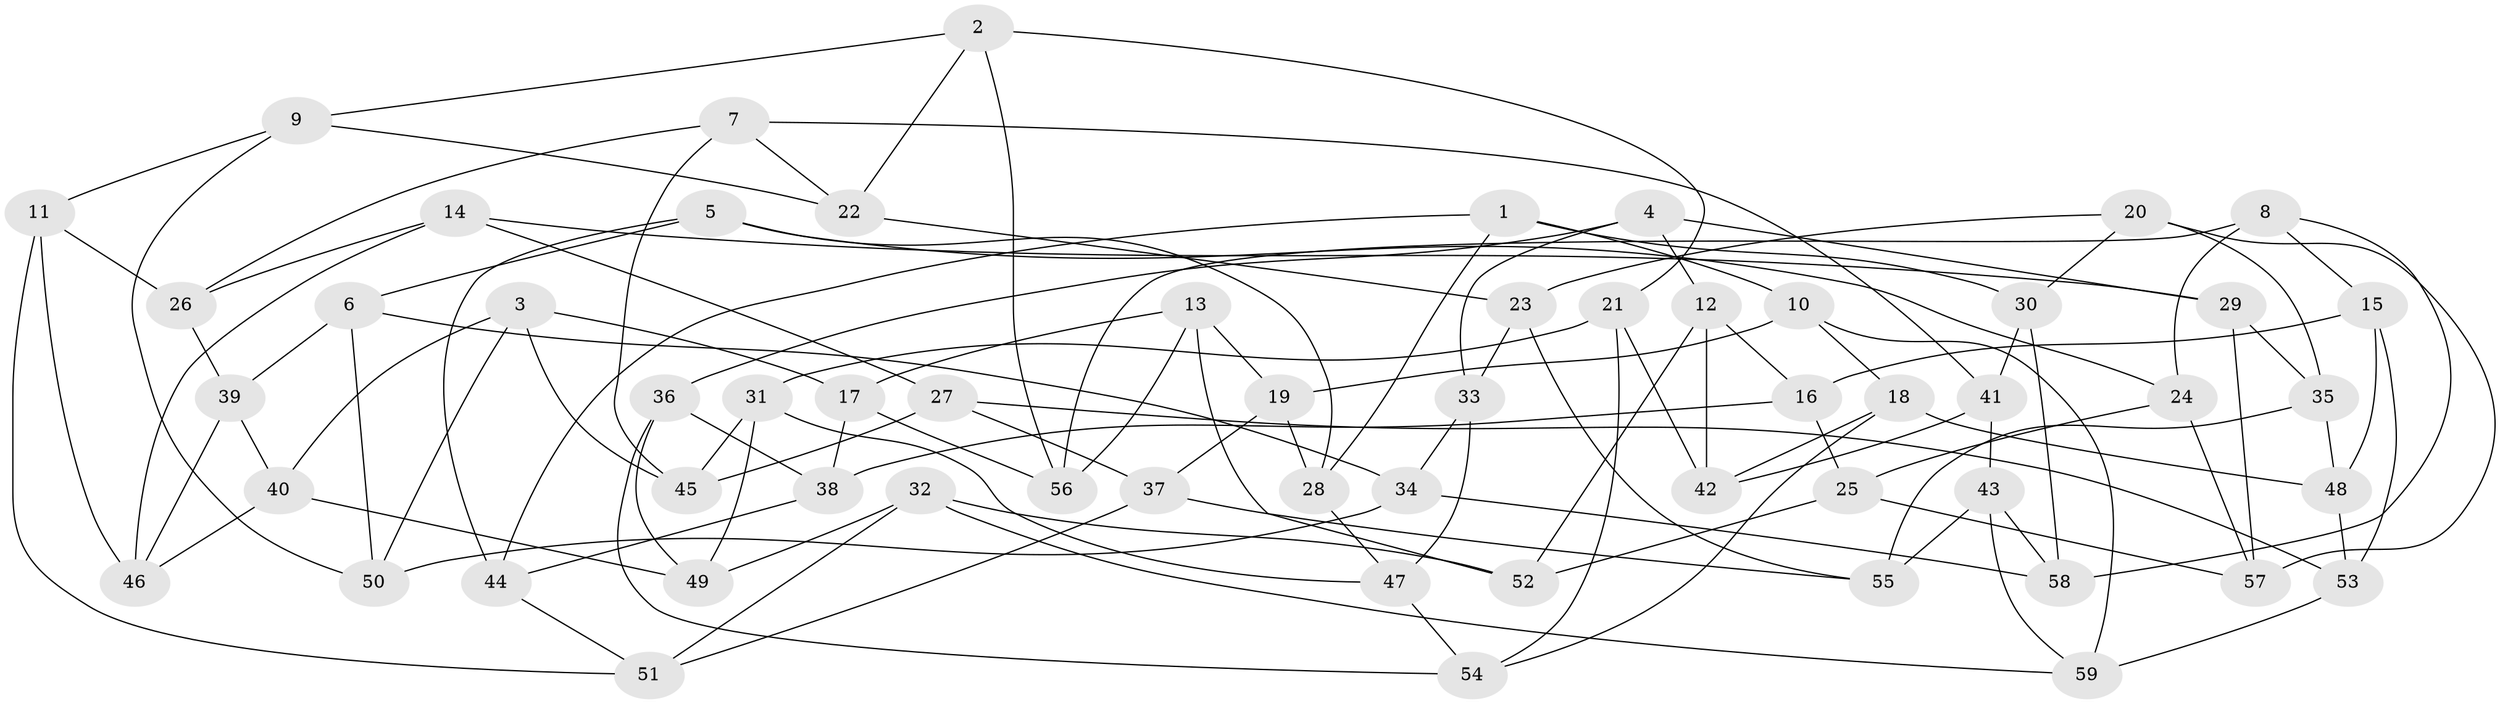 // Generated by graph-tools (version 1.1) at 2025/11/02/27/25 16:11:50]
// undirected, 59 vertices, 118 edges
graph export_dot {
graph [start="1"]
  node [color=gray90,style=filled];
  1;
  2;
  3;
  4;
  5;
  6;
  7;
  8;
  9;
  10;
  11;
  12;
  13;
  14;
  15;
  16;
  17;
  18;
  19;
  20;
  21;
  22;
  23;
  24;
  25;
  26;
  27;
  28;
  29;
  30;
  31;
  32;
  33;
  34;
  35;
  36;
  37;
  38;
  39;
  40;
  41;
  42;
  43;
  44;
  45;
  46;
  47;
  48;
  49;
  50;
  51;
  52;
  53;
  54;
  55;
  56;
  57;
  58;
  59;
  1 -- 30;
  1 -- 28;
  1 -- 10;
  1 -- 44;
  2 -- 22;
  2 -- 56;
  2 -- 9;
  2 -- 21;
  3 -- 50;
  3 -- 40;
  3 -- 45;
  3 -- 17;
  4 -- 36;
  4 -- 29;
  4 -- 12;
  4 -- 33;
  5 -- 6;
  5 -- 44;
  5 -- 28;
  5 -- 24;
  6 -- 39;
  6 -- 50;
  6 -- 34;
  7 -- 45;
  7 -- 41;
  7 -- 26;
  7 -- 22;
  8 -- 15;
  8 -- 24;
  8 -- 58;
  8 -- 56;
  9 -- 50;
  9 -- 11;
  9 -- 22;
  10 -- 18;
  10 -- 19;
  10 -- 59;
  11 -- 51;
  11 -- 26;
  11 -- 46;
  12 -- 42;
  12 -- 52;
  12 -- 16;
  13 -- 17;
  13 -- 56;
  13 -- 52;
  13 -- 19;
  14 -- 46;
  14 -- 27;
  14 -- 26;
  14 -- 29;
  15 -- 53;
  15 -- 16;
  15 -- 48;
  16 -- 25;
  16 -- 38;
  17 -- 38;
  17 -- 56;
  18 -- 54;
  18 -- 48;
  18 -- 42;
  19 -- 28;
  19 -- 37;
  20 -- 23;
  20 -- 30;
  20 -- 35;
  20 -- 57;
  21 -- 31;
  21 -- 42;
  21 -- 54;
  22 -- 23;
  23 -- 55;
  23 -- 33;
  24 -- 25;
  24 -- 57;
  25 -- 57;
  25 -- 52;
  26 -- 39;
  27 -- 45;
  27 -- 53;
  27 -- 37;
  28 -- 47;
  29 -- 35;
  29 -- 57;
  30 -- 58;
  30 -- 41;
  31 -- 45;
  31 -- 49;
  31 -- 47;
  32 -- 59;
  32 -- 52;
  32 -- 51;
  32 -- 49;
  33 -- 34;
  33 -- 47;
  34 -- 58;
  34 -- 50;
  35 -- 48;
  35 -- 55;
  36 -- 49;
  36 -- 54;
  36 -- 38;
  37 -- 51;
  37 -- 55;
  38 -- 44;
  39 -- 40;
  39 -- 46;
  40 -- 46;
  40 -- 49;
  41 -- 42;
  41 -- 43;
  43 -- 59;
  43 -- 55;
  43 -- 58;
  44 -- 51;
  47 -- 54;
  48 -- 53;
  53 -- 59;
}
